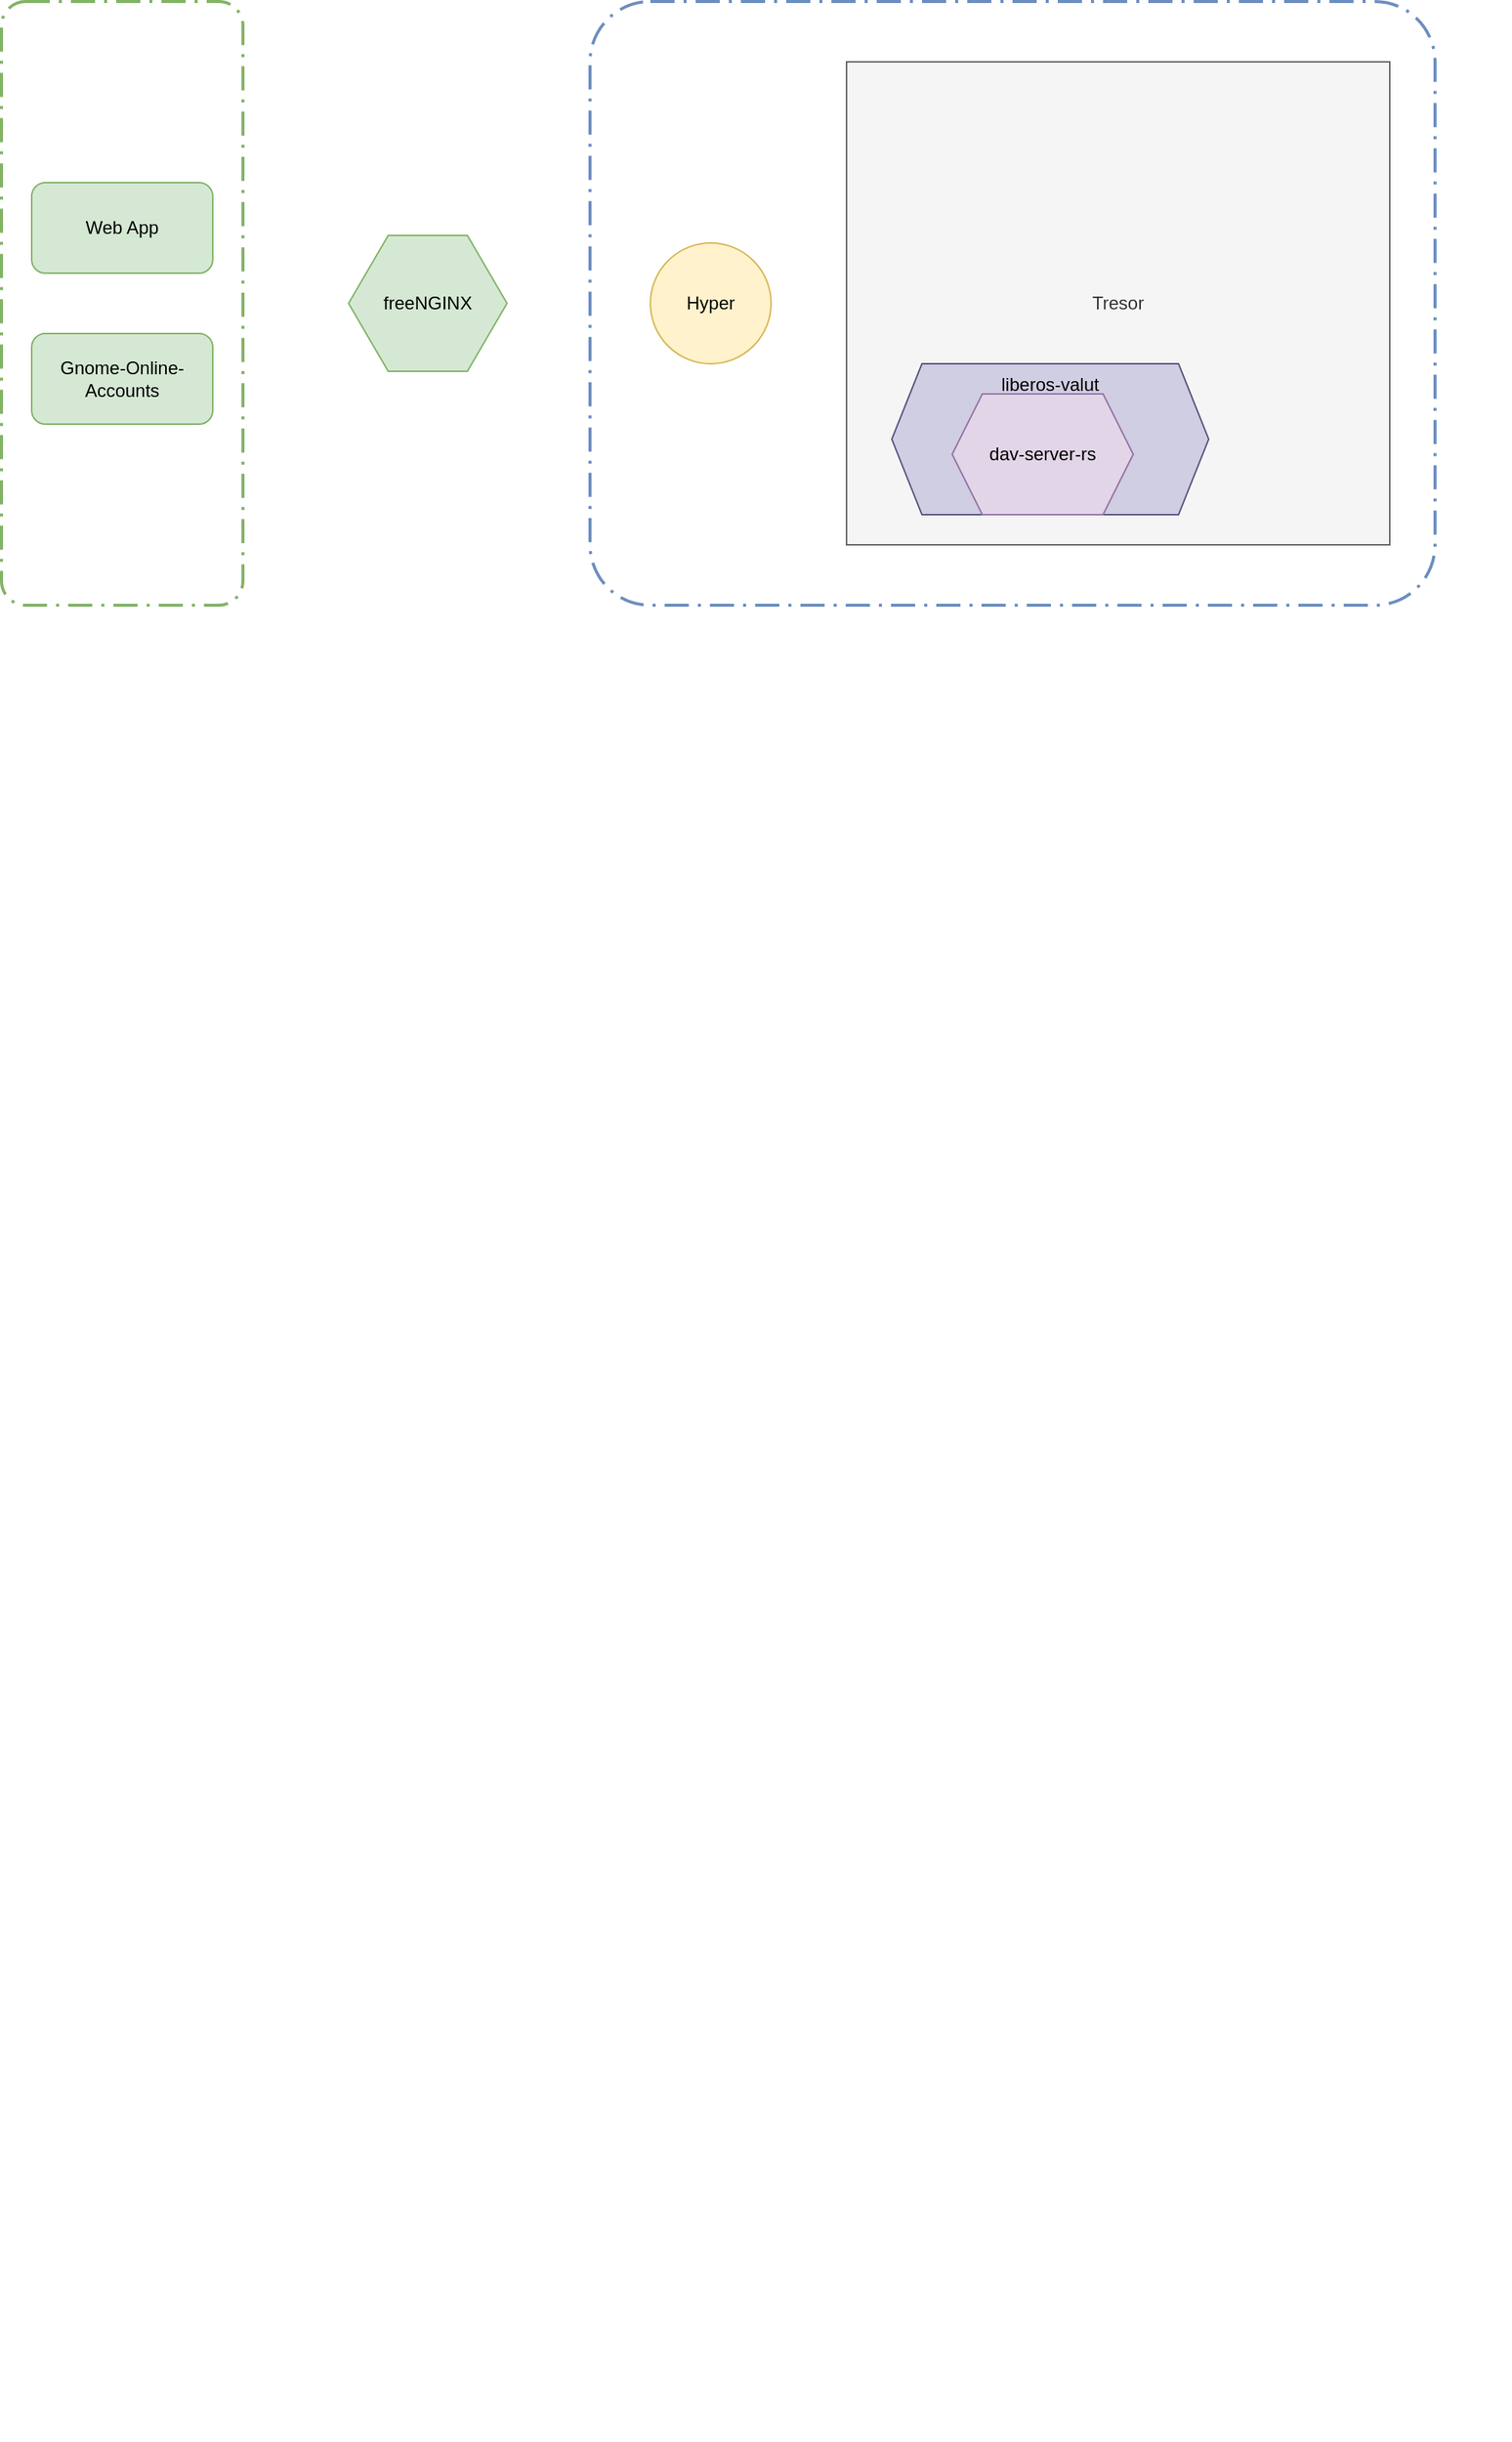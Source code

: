 <mxfile version="23.0.2" type="device">
  <diagram name="Strona-1" id="3e3wuO1SaSbRrXoCvKfi">
    <mxGraphModel dx="1231" dy="725" grid="1" gridSize="10" guides="1" tooltips="1" connect="1" arrows="1" fold="1" page="1" pageScale="1" pageWidth="827" pageHeight="1169" math="0" shadow="0">
      <root>
        <mxCell id="0" />
        <mxCell id="1" parent="0" />
        <mxCell id="4g2LvVHuspSr59s5c5CJ-2" value="" style="points=[[0.25,0,0],[0.5,0,0],[0.75,0,0],[1,0.25,0],[1,0.5,0],[1,0.75,0],[0.75,1,0],[0.5,1,0],[0.25,1,0],[0,0.75,0],[0,0.5,0],[0,0.25,0]];rounded=1;arcSize=10;dashed=1;strokeColor=#82b366;fillColor=none;dashPattern=8 3 1 3;strokeWidth=2;whiteSpace=wrap;html=1;" vertex="1" parent="1">
          <mxGeometry x="40" y="120" width="160" height="400" as="geometry" />
        </mxCell>
        <mxCell id="4g2LvVHuspSr59s5c5CJ-3" value="" style="points=[[0.25,0,0],[0.5,0,0],[0.75,0,0],[1,0.25,0],[1,0.5,0],[1,0.75,0],[0.75,1,0],[0.5,1,0],[0.25,1,0],[0,0.75,0],[0,0.5,0],[0,0.25,0]];rounded=1;arcSize=10;dashed=1;strokeColor=#6c8ebf;fillColor=none;dashPattern=8 3 1 3;strokeWidth=2;whiteSpace=wrap;html=1;" vertex="1" parent="1">
          <mxGeometry x="430" y="120" width="560" height="400" as="geometry" />
        </mxCell>
        <mxCell id="4g2LvVHuspSr59s5c5CJ-5" value="Web App" style="rounded=1;whiteSpace=wrap;html=1;fillColor=#d5e8d4;strokeColor=#82b366;" vertex="1" parent="1">
          <mxGeometry x="60" y="240" width="120" height="60" as="geometry" />
        </mxCell>
        <mxCell id="4g2LvVHuspSr59s5c5CJ-6" value="Gnome-Online-Accounts" style="rounded=1;whiteSpace=wrap;html=1;fillColor=#d5e8d4;strokeColor=#82b366;" vertex="1" parent="1">
          <mxGeometry x="60" y="340" width="120" height="60" as="geometry" />
        </mxCell>
        <mxCell id="4g2LvVHuspSr59s5c5CJ-7" value="Hyper" style="ellipse;whiteSpace=wrap;html=1;aspect=fixed;fillColor=#fff2cc;strokeColor=#d6b656;" vertex="1" parent="1">
          <mxGeometry x="470" y="280" width="80" height="80" as="geometry" />
        </mxCell>
        <mxCell id="4g2LvVHuspSr59s5c5CJ-8" value="freeNGINX" style="shape=mxgraph.bpmn.conversation;perimeter=hexagonPerimeter2;whiteSpace=wrap;html=1;aspect=fixed;bpmnConversationType=conv;fillColor=#d5e8d4;strokeColor=#82b366;" vertex="1" parent="1">
          <mxGeometry x="270" y="275" width="105" height="90" as="geometry" />
        </mxCell>
        <mxCell id="4g2LvVHuspSr59s5c5CJ-9" value="" style="shape=image;verticalLabelPosition=bottom;labelBackgroundColor=default;verticalAlign=top;aspect=fixed;imageAspect=0;image=https://miro.medium.com/v2/resize:fit:700/1*6pdGag7cDTYOhJ6h9D2HHg.png;" vertex="1" parent="1">
          <mxGeometry x="250" y="640" width="700" height="379" as="geometry" />
        </mxCell>
        <mxCell id="4g2LvVHuspSr59s5c5CJ-10" value="" style="shape=image;verticalLabelPosition=bottom;labelBackgroundColor=default;verticalAlign=top;aspect=fixed;imageAspect=0;image=https://miro.medium.com/v2/resize:fit:720/format:webp/1*c6kMViSWEwXOAJVnVEE4nQ.png;" vertex="1" parent="1">
          <mxGeometry x="320" y="1330" width="720" height="399" as="geometry" />
        </mxCell>
        <mxCell id="4g2LvVHuspSr59s5c5CJ-11" value="" style="shape=image;verticalLabelPosition=bottom;labelBackgroundColor=default;verticalAlign=top;aspect=fixed;imageAspect=0;image=https://miro.medium.com/v2/resize:fit:700/1*WRqxJ3Jk7n4IEja0a36l8g.png;" vertex="1" parent="1">
          <mxGeometry x="180" y="1420" width="700" height="316" as="geometry" />
        </mxCell>
        <mxCell id="4g2LvVHuspSr59s5c5CJ-13" value="Tresor" style="rounded=0;whiteSpace=wrap;html=1;fillColor=#f5f5f5;fontColor=#333333;strokeColor=#666666;" vertex="1" parent="1">
          <mxGeometry x="600" y="160" width="360" height="320" as="geometry" />
        </mxCell>
        <mxCell id="4g2LvVHuspSr59s5c5CJ-14" value="liberos-valut" style="shape=hexagon;perimeter=hexagonPerimeter2;whiteSpace=wrap;html=1;fixedSize=1;fillColor=#d0cee2;strokeColor=#56517e;verticalAlign=top;" vertex="1" parent="1">
          <mxGeometry x="630" y="360" width="210" height="100" as="geometry" />
        </mxCell>
        <mxCell id="4g2LvVHuspSr59s5c5CJ-12" value="dav-server-rs" style="shape=hexagon;perimeter=hexagonPerimeter2;whiteSpace=wrap;html=1;fixedSize=1;fillColor=#e1d5e7;strokeColor=#9673a6;" vertex="1" parent="1">
          <mxGeometry x="670" y="380" width="120" height="80" as="geometry" />
        </mxCell>
      </root>
    </mxGraphModel>
  </diagram>
</mxfile>
